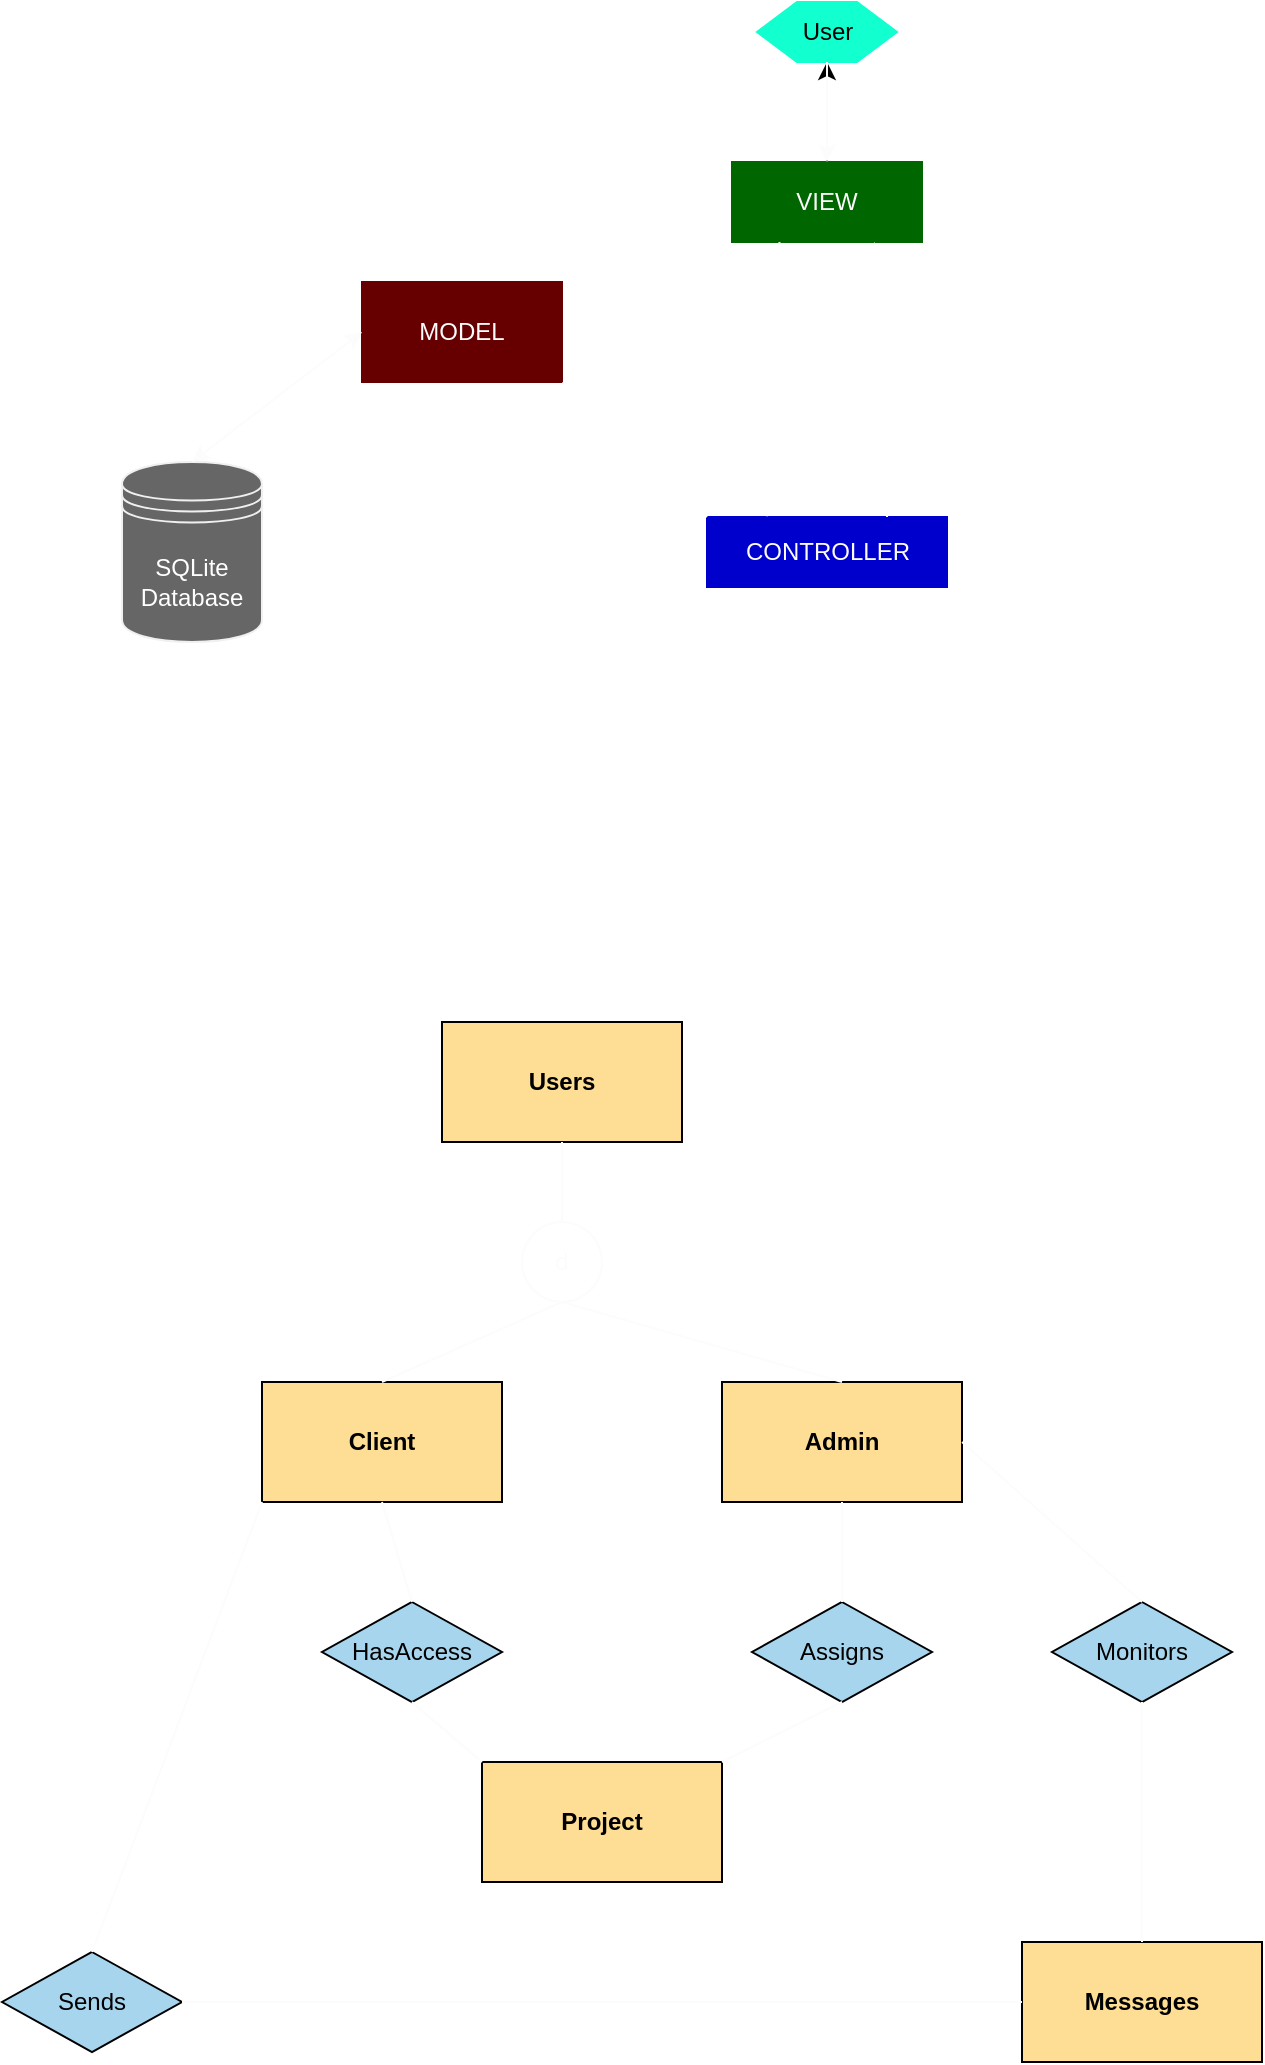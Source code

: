 <mxfile>
    <diagram id="AMFnJ6FbRM9E5LiPS4dB" name="Page-1">
        <mxGraphModel dx="2070" dy="938" grid="1" gridSize="10" guides="1" tooltips="1" connect="1" arrows="1" fold="1" page="1" pageScale="1" pageWidth="1920" pageHeight="1200" math="0" shadow="0">
            <root>
                <mxCell id="0"/>
                <mxCell id="1" parent="0"/>
                <mxCell id="30" value="&lt;font color=&quot;#fcfcfc&quot;&gt;MODEL&lt;/font&gt;" style="rounded=0;whiteSpace=wrap;html=1;fillColor=#660000;strokeColor=#660000;" vertex="1" parent="1">
                    <mxGeometry x="210" y="270" width="100" height="50" as="geometry"/>
                </mxCell>
                <mxCell id="2" value="&lt;font color=&quot;#000000&quot;&gt;&lt;b&gt;Users&lt;/b&gt;&lt;/font&gt;" style="rounded=0;whiteSpace=wrap;html=1;fillColor=#FEDD94;" vertex="1" parent="1">
                    <mxGeometry x="250" y="640" width="120" height="60" as="geometry"/>
                </mxCell>
                <mxCell id="3" value="&lt;font color=&quot;#000000&quot;&gt;&lt;b&gt;Client&lt;/b&gt;&lt;/font&gt;" style="rounded=0;whiteSpace=wrap;html=1;fillColor=#FEDD94;" vertex="1" parent="1">
                    <mxGeometry x="160" y="820" width="120" height="60" as="geometry"/>
                </mxCell>
                <mxCell id="4" value="&lt;font color=&quot;#000000&quot;&gt;&lt;b&gt;Admin&lt;/b&gt;&lt;/font&gt;" style="rounded=0;whiteSpace=wrap;html=1;fillColor=#FEDD94;" vertex="1" parent="1">
                    <mxGeometry x="390" y="820" width="120" height="60" as="geometry"/>
                </mxCell>
                <mxCell id="6" value="&lt;font color=&quot;#fcfcfc&quot;&gt;d&lt;/font&gt;" style="ellipse;whiteSpace=wrap;html=1;aspect=fixed;strokeColor=#FCFCFC;fillColor=none;" vertex="1" parent="1">
                    <mxGeometry x="290" y="740" width="40" height="40" as="geometry"/>
                </mxCell>
                <mxCell id="7" value="" style="endArrow=none;html=1;exitX=0.5;exitY=0;exitDx=0;exitDy=0;strokeColor=#FCFCFC;" edge="1" parent="1" source="4">
                    <mxGeometry width="50" height="50" relative="1" as="geometry">
                        <mxPoint x="540" y="820" as="sourcePoint"/>
                        <mxPoint x="310" y="780" as="targetPoint"/>
                    </mxGeometry>
                </mxCell>
                <mxCell id="8" value="" style="endArrow=none;html=1;exitX=0.5;exitY=0;exitDx=0;exitDy=0;entryX=0.5;entryY=1;entryDx=0;entryDy=0;strokeColor=#FCFCFC;" edge="1" parent="1" source="3" target="6">
                    <mxGeometry width="50" height="50" relative="1" as="geometry">
                        <mxPoint x="430" y="830" as="sourcePoint"/>
                        <mxPoint x="296" y="774" as="targetPoint"/>
                    </mxGeometry>
                </mxCell>
                <mxCell id="9" value="" style="endArrow=none;html=1;entryX=0.5;entryY=1;entryDx=0;entryDy=0;strokeColor=#FCFCFC;" edge="1" parent="1" source="6" target="2">
                    <mxGeometry width="50" height="50" relative="1" as="geometry">
                        <mxPoint x="540" y="820" as="sourcePoint"/>
                        <mxPoint x="590" y="770" as="targetPoint"/>
                    </mxGeometry>
                </mxCell>
                <mxCell id="11" value="&lt;font color=&quot;#000000&quot;&gt;HasAccess&lt;/font&gt;" style="rhombus;whiteSpace=wrap;html=1;fillColor=#A6D5ED;" vertex="1" parent="1">
                    <mxGeometry x="190" y="930" width="90" height="50" as="geometry"/>
                </mxCell>
                <mxCell id="12" value="" style="endArrow=none;html=1;entryX=0.5;entryY=1;entryDx=0;entryDy=0;exitX=0.5;exitY=0;exitDx=0;exitDy=0;strokeColor=#FCFCFC;" edge="1" parent="1" source="11" target="3">
                    <mxGeometry width="50" height="50" relative="1" as="geometry">
                        <mxPoint x="540" y="950" as="sourcePoint"/>
                        <mxPoint x="590" y="900" as="targetPoint"/>
                    </mxGeometry>
                </mxCell>
                <mxCell id="13" value="&lt;font color=&quot;#000000&quot;&gt;&lt;b&gt;Project&lt;/b&gt;&lt;/font&gt;" style="rounded=0;whiteSpace=wrap;html=1;fillColor=#FEDD94;" vertex="1" parent="1">
                    <mxGeometry x="270" y="1010" width="120" height="60" as="geometry"/>
                </mxCell>
                <mxCell id="14" value="" style="endArrow=none;html=1;entryX=0.5;entryY=1;entryDx=0;entryDy=0;exitX=0;exitY=0;exitDx=0;exitDy=0;strokeColor=#FCFCFC;" edge="1" parent="1" source="13" target="11">
                    <mxGeometry width="50" height="50" relative="1" as="geometry">
                        <mxPoint x="210" y="940" as="sourcePoint"/>
                        <mxPoint x="210" y="890" as="targetPoint"/>
                    </mxGeometry>
                </mxCell>
                <mxCell id="15" value="&lt;font color=&quot;#000000&quot;&gt;Assigns&lt;/font&gt;" style="rhombus;whiteSpace=wrap;html=1;fillColor=#A6D5ED;" vertex="1" parent="1">
                    <mxGeometry x="405" y="930" width="90" height="50" as="geometry"/>
                </mxCell>
                <mxCell id="16" value="" style="endArrow=none;html=1;entryX=0.5;entryY=1;entryDx=0;entryDy=0;exitX=0.5;exitY=0;exitDx=0;exitDy=0;strokeColor=#FCFCFC;" edge="1" parent="1" source="15" target="4">
                    <mxGeometry width="50" height="50" relative="1" as="geometry">
                        <mxPoint x="540" y="950" as="sourcePoint"/>
                        <mxPoint x="590" y="900" as="targetPoint"/>
                    </mxGeometry>
                </mxCell>
                <mxCell id="17" value="" style="endArrow=none;html=1;entryX=0.5;entryY=1;entryDx=0;entryDy=0;exitX=1;exitY=0;exitDx=0;exitDy=0;strokeColor=#FCFCFC;" edge="1" parent="1" source="13" target="15">
                    <mxGeometry width="50" height="50" relative="1" as="geometry">
                        <mxPoint x="430" y="940" as="sourcePoint"/>
                        <mxPoint x="430" y="890" as="targetPoint"/>
                    </mxGeometry>
                </mxCell>
                <mxCell id="18" value="&lt;font color=&quot;#000000&quot;&gt;&lt;b&gt;Messages&lt;/b&gt;&lt;/font&gt;" style="rounded=0;whiteSpace=wrap;html=1;fillColor=#FEDD94;" vertex="1" parent="1">
                    <mxGeometry x="540" y="1100" width="120" height="60" as="geometry"/>
                </mxCell>
                <mxCell id="19" value="&lt;font color=&quot;#000000&quot;&gt;Monitors&lt;/font&gt;" style="rhombus;whiteSpace=wrap;html=1;fillColor=#A6D5ED;" vertex="1" parent="1">
                    <mxGeometry x="555" y="930" width="90" height="50" as="geometry"/>
                </mxCell>
                <mxCell id="20" value="" style="endArrow=none;html=1;entryX=1;entryY=0.5;entryDx=0;entryDy=0;exitX=0.5;exitY=0;exitDx=0;exitDy=0;strokeColor=#FCFCFC;" edge="1" parent="1" source="19" target="4">
                    <mxGeometry width="50" height="50" relative="1" as="geometry">
                        <mxPoint x="615.86" y="885.86" as="sourcePoint"/>
                        <mxPoint x="520.002" y="840.002" as="targetPoint"/>
                    </mxGeometry>
                </mxCell>
                <mxCell id="21" value="" style="endArrow=none;html=1;exitX=0.5;exitY=1;exitDx=0;exitDy=0;entryX=0.5;entryY=0;entryDx=0;entryDy=0;strokeColor=#FCFCFC;" edge="1" parent="1" source="19" target="18">
                    <mxGeometry width="50" height="50" relative="1" as="geometry">
                        <mxPoint x="580" y="890" as="sourcePoint"/>
                        <mxPoint x="630" y="840" as="targetPoint"/>
                    </mxGeometry>
                </mxCell>
                <mxCell id="25" value="&lt;font color=&quot;#000000&quot;&gt;Sends&lt;/font&gt;" style="rhombus;whiteSpace=wrap;html=1;fillColor=#A6D5ED;" vertex="1" parent="1">
                    <mxGeometry x="30" y="1105" width="90" height="50" as="geometry"/>
                </mxCell>
                <mxCell id="26" value="" style="endArrow=none;html=1;exitX=1;exitY=0.5;exitDx=0;exitDy=0;entryX=0;entryY=0.5;entryDx=0;entryDy=0;strokeColor=#FCFCFC;" edge="1" parent="1" source="25" target="18">
                    <mxGeometry width="50" height="50" relative="1" as="geometry">
                        <mxPoint x="580" y="890" as="sourcePoint"/>
                        <mxPoint x="630" y="840" as="targetPoint"/>
                    </mxGeometry>
                </mxCell>
                <mxCell id="28" value="" style="endArrow=none;html=1;exitX=0;exitY=1;exitDx=0;exitDy=0;entryX=0.5;entryY=0;entryDx=0;entryDy=0;strokeColor=#FCFCFC;" edge="1" parent="1" source="3" target="25">
                    <mxGeometry width="50" height="50" relative="1" as="geometry">
                        <mxPoint x="580" y="890" as="sourcePoint"/>
                        <mxPoint x="630" y="840" as="targetPoint"/>
                    </mxGeometry>
                </mxCell>
                <mxCell id="29" value="&lt;font color=&quot;#ffffff&quot;&gt;SQLite&lt;br&gt;Database&lt;/font&gt;" style="shape=datastore;whiteSpace=wrap;html=1;fillColor=#666666;strokeColor=#F0F0F0;" vertex="1" parent="1">
                    <mxGeometry x="90" y="360" width="70" height="90" as="geometry"/>
                </mxCell>
                <mxCell id="44" value="" style="edgeStyle=none;html=1;fontColor=#FFFFFF;" edge="1" parent="1" source="31" target="42">
                    <mxGeometry relative="1" as="geometry"/>
                </mxCell>
                <mxCell id="31" value="&lt;font color=&quot;#fcfcfc&quot;&gt;VIEW&lt;/font&gt;" style="rounded=0;whiteSpace=wrap;html=1;fillColor=#006600;strokeColor=#006600;" vertex="1" parent="1">
                    <mxGeometry x="395" y="210" width="95" height="40" as="geometry"/>
                </mxCell>
                <mxCell id="32" value="&lt;font color=&quot;#fcfcfc&quot;&gt;CONTROLLER&lt;/font&gt;" style="rounded=0;whiteSpace=wrap;html=1;fillColor=#0000CC;strokeColor=#0000CC;" vertex="1" parent="1">
                    <mxGeometry x="382.5" y="387.5" width="120" height="35" as="geometry"/>
                </mxCell>
                <mxCell id="33" value="" style="endArrow=classic;startArrow=classic;html=1;exitX=0.5;exitY=0;exitDx=0;exitDy=0;entryX=0;entryY=0.5;entryDx=0;entryDy=0;strokeColor=#FCFCFC;" edge="1" parent="1" source="29" target="30">
                    <mxGeometry width="50" height="50" relative="1" as="geometry">
                        <mxPoint x="160" y="400" as="sourcePoint"/>
                        <mxPoint x="210" y="350" as="targetPoint"/>
                    </mxGeometry>
                </mxCell>
                <mxCell id="34" value="" style="endArrow=classic;html=1;exitX=0;exitY=0;exitDx=0;exitDy=0;entryX=1;entryY=1;entryDx=0;entryDy=0;strokeColor=#FFFFFF;" edge="1" parent="1" source="32" target="30">
                    <mxGeometry width="50" height="50" relative="1" as="geometry">
                        <mxPoint x="470" y="420" as="sourcePoint"/>
                        <mxPoint x="520" y="370" as="targetPoint"/>
                    </mxGeometry>
                </mxCell>
                <mxCell id="35" value="" style="endArrow=classic;html=1;entryX=0.25;entryY=0;entryDx=0;entryDy=0;exitX=0.25;exitY=1;exitDx=0;exitDy=0;strokeColor=#FFFFFF;" edge="1" parent="1" source="31" target="32">
                    <mxGeometry width="50" height="50" relative="1" as="geometry">
                        <mxPoint x="470" y="420" as="sourcePoint"/>
                        <mxPoint x="520" y="370" as="targetPoint"/>
                    </mxGeometry>
                </mxCell>
                <mxCell id="37" value="&lt;font color=&quot;#ffffff&quot;&gt;HTTP Requests&lt;/font&gt;" style="text;html=1;align=center;verticalAlign=middle;resizable=0;points=[];autosize=1;strokeColor=none;fillColor=none;" vertex="1" parent="1">
                    <mxGeometry x="350" y="300" width="110" height="30" as="geometry"/>
                </mxCell>
                <mxCell id="38" value="" style="endArrow=classic;html=1;entryX=0.75;entryY=1;entryDx=0;entryDy=0;exitX=0.75;exitY=0;exitDx=0;exitDy=0;strokeColor=#FFFFFF;" edge="1" parent="1" source="32" target="31">
                    <mxGeometry width="50" height="50" relative="1" as="geometry">
                        <mxPoint x="627.5" y="230" as="sourcePoint"/>
                        <mxPoint x="627.5" y="490" as="targetPoint"/>
                    </mxGeometry>
                </mxCell>
                <mxCell id="39" value="&lt;font color=&quot;#ffffff&quot;&gt;Renders&lt;/font&gt;" style="text;html=1;align=center;verticalAlign=middle;resizable=0;points=[];autosize=1;strokeColor=none;fillColor=none;" vertex="1" parent="1">
                    <mxGeometry x="470" y="300" width="70" height="30" as="geometry"/>
                </mxCell>
                <mxCell id="42" value="&lt;font color=&quot;#000000&quot;&gt;User&lt;/font&gt;" style="shape=hexagon;perimeter=hexagonPerimeter2;whiteSpace=wrap;html=1;fixedSize=1;fillColor=#12FFD0;strokeColor=#12FFD0;" vertex="1" parent="1">
                    <mxGeometry x="407.5" y="130" width="70" height="30" as="geometry"/>
                </mxCell>
                <mxCell id="43" value="" style="endArrow=classic;html=1;exitX=0.5;exitY=1;exitDx=0;exitDy=0;entryX=0.5;entryY=0;entryDx=0;entryDy=0;strokeColor=#FCFCFC;" edge="1" parent="1" source="42" target="31">
                    <mxGeometry width="50" height="50" relative="1" as="geometry">
                        <mxPoint x="470" y="420" as="sourcePoint"/>
                        <mxPoint x="520" y="370" as="targetPoint"/>
                    </mxGeometry>
                </mxCell>
            </root>
        </mxGraphModel>
    </diagram>
</mxfile>